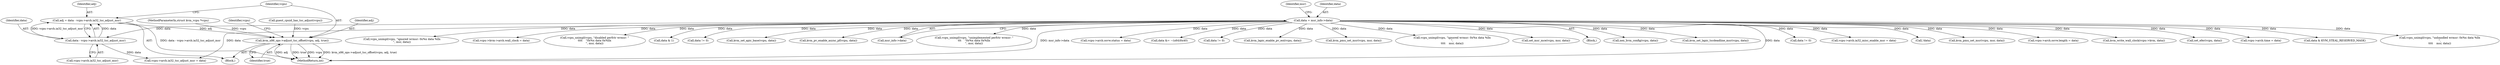 digraph "0_linux_0b79459b482e85cb7426aa7da683a9f2c97aeae1_2@integer" {
"1000248" [label="(Call,adj = data - vcpu->arch.ia32_tsc_adjust_msr)"];
"1000250" [label="(Call,data - vcpu->arch.ia32_tsc_adjust_msr)"];
"1000127" [label="(Call,data = msr_info->data)"];
"1000257" [label="(Call,kvm_x86_ops->adjust_tsc_offset(vcpu, adj, true))"];
"1000238" [label="(Call,guest_cpuid_has_tsc_adjust(vcpu))"];
"1000257" [label="(Call,kvm_x86_ops->adjust_tsc_offset(vcpu, adj, true))"];
"1000258" [label="(Identifier,vcpu)"];
"1000638" [label="(MethodReturn,int)"];
"1000180" [label="(Call,data != 0)"];
"1000251" [label="(Identifier,data)"];
"1000270" [label="(Call,vcpu->arch.ia32_misc_enable_msr = data)"];
"1000193" [label="(Call,!data)"];
"1000495" [label="(Call,kvm_pmu_set_msr(vcpu, msr, data))"];
"1000562" [label="(Call,vcpu->arch.osvw.length = data)"];
"1000289" [label="(Call,kvm_write_wall_clock(vcpu->kvm, data))"];
"1000127" [label="(Call,data = msr_info->data)"];
"1000144" [label="(Call,set_efer(vcpu, data))"];
"1000300" [label="(Call,vcpu->arch.time = data)"];
"1000384" [label="(Call,data & KVM_STEAL_RESERVED_MASK)"];
"1000250" [label="(Call,data - vcpu->arch.ia32_tsc_adjust_msr)"];
"1000621" [label="(Call,vcpu_unimpl(vcpu, \"unhandled wrmsr: 0x%x data %llx\n\",\n\t\t\t\t    msr, data))"];
"1000261" [label="(Call,vcpu->arch.ia32_tsc_adjust_msr = data)"];
"1000549" [label="(Call,vcpu_unimpl(vcpu, \"ignored wrmsr: 0x%x data %llx\n\", msr, data))"];
"1000248" [label="(Call,adj = data - vcpu->arch.ia32_tsc_adjust_msr)"];
"1000280" [label="(Call,vcpu->kvm->arch.wall_clock = data)"];
"1000505" [label="(Call,vcpu_unimpl(vcpu, \"disabled perfctr wrmsr: \"\n\t\t\t\t    \"0x%x data 0x%llx\n\", msr, data))"];
"1000312" [label="(Call,data & 1)"];
"1000464" [label="(Call,data != 0)"];
"1000221" [label="(Call,kvm_set_apic_base(vcpu, data))"];
"1000370" [label="(Call,kvm_pv_enable_async_pf(vcpu, data))"];
"1000129" [label="(Call,msr_info->data)"];
"1000477" [label="(Call,vcpu_unimpl(vcpu, \"unimplemented perfctr wrmsr: \"\n\t\t\t    \"0x%x data 0x%llx\n\", msr, data))"];
"1000579" [label="(Call,vcpu->arch.osvw.status = data)"];
"1000260" [label="(Identifier,true)"];
"1000148" [label="(Call,data &= ~(u64)0x40)"];
"1000502" [label="(Call,data != 0)"];
"1000259" [label="(Identifier,adj)"];
"1000113" [label="(MethodParameterIn,struct kvm_vcpu *vcpu)"];
"1000252" [label="(Call,vcpu->arch.ia32_tsc_adjust_msr)"];
"1000264" [label="(Identifier,vcpu)"];
"1000445" [label="(Call,kvm_lapic_enable_pv_eoi(vcpu, data))"];
"1000613" [label="(Call,kvm_pmu_set_msr(vcpu, msr, data))"];
"1000630" [label="(Call,vcpu_unimpl(vcpu, \"ignored wrmsr: 0x%x data %llx\n\",\n\t\t\t\t    msr, data))"];
"1000455" [label="(Call,set_msr_mce(vcpu, msr, data))"];
"1000115" [label="(Block,)"];
"1000133" [label="(Identifier,msr)"];
"1000128" [label="(Identifier,data)"];
"1000605" [label="(Call,xen_hvm_config(vcpu, data))"];
"1000249" [label="(Identifier,adj)"];
"1000246" [label="(Block,)"];
"1000232" [label="(Call,kvm_set_lapic_tscdeadline_msr(vcpu, data))"];
"1000248" -> "1000246"  [label="AST: "];
"1000248" -> "1000250"  [label="CFG: "];
"1000249" -> "1000248"  [label="AST: "];
"1000250" -> "1000248"  [label="AST: "];
"1000258" -> "1000248"  [label="CFG: "];
"1000248" -> "1000638"  [label="DDG: data - vcpu->arch.ia32_tsc_adjust_msr"];
"1000250" -> "1000248"  [label="DDG: data"];
"1000250" -> "1000248"  [label="DDG: vcpu->arch.ia32_tsc_adjust_msr"];
"1000248" -> "1000257"  [label="DDG: adj"];
"1000250" -> "1000252"  [label="CFG: "];
"1000251" -> "1000250"  [label="AST: "];
"1000252" -> "1000250"  [label="AST: "];
"1000127" -> "1000250"  [label="DDG: data"];
"1000250" -> "1000261"  [label="DDG: data"];
"1000127" -> "1000115"  [label="AST: "];
"1000127" -> "1000129"  [label="CFG: "];
"1000128" -> "1000127"  [label="AST: "];
"1000129" -> "1000127"  [label="AST: "];
"1000133" -> "1000127"  [label="CFG: "];
"1000127" -> "1000638"  [label="DDG: msr_info->data"];
"1000127" -> "1000638"  [label="DDG: data"];
"1000127" -> "1000144"  [label="DDG: data"];
"1000127" -> "1000148"  [label="DDG: data"];
"1000127" -> "1000180"  [label="DDG: data"];
"1000127" -> "1000193"  [label="DDG: data"];
"1000127" -> "1000221"  [label="DDG: data"];
"1000127" -> "1000232"  [label="DDG: data"];
"1000127" -> "1000261"  [label="DDG: data"];
"1000127" -> "1000270"  [label="DDG: data"];
"1000127" -> "1000280"  [label="DDG: data"];
"1000127" -> "1000289"  [label="DDG: data"];
"1000127" -> "1000300"  [label="DDG: data"];
"1000127" -> "1000312"  [label="DDG: data"];
"1000127" -> "1000370"  [label="DDG: data"];
"1000127" -> "1000384"  [label="DDG: data"];
"1000127" -> "1000445"  [label="DDG: data"];
"1000127" -> "1000455"  [label="DDG: data"];
"1000127" -> "1000464"  [label="DDG: data"];
"1000127" -> "1000477"  [label="DDG: data"];
"1000127" -> "1000495"  [label="DDG: data"];
"1000127" -> "1000502"  [label="DDG: data"];
"1000127" -> "1000505"  [label="DDG: data"];
"1000127" -> "1000549"  [label="DDG: data"];
"1000127" -> "1000562"  [label="DDG: data"];
"1000127" -> "1000579"  [label="DDG: data"];
"1000127" -> "1000605"  [label="DDG: data"];
"1000127" -> "1000613"  [label="DDG: data"];
"1000127" -> "1000621"  [label="DDG: data"];
"1000127" -> "1000630"  [label="DDG: data"];
"1000257" -> "1000246"  [label="AST: "];
"1000257" -> "1000260"  [label="CFG: "];
"1000258" -> "1000257"  [label="AST: "];
"1000259" -> "1000257"  [label="AST: "];
"1000260" -> "1000257"  [label="AST: "];
"1000264" -> "1000257"  [label="CFG: "];
"1000257" -> "1000638"  [label="DDG: adj"];
"1000257" -> "1000638"  [label="DDG: true"];
"1000257" -> "1000638"  [label="DDG: vcpu"];
"1000257" -> "1000638"  [label="DDG: kvm_x86_ops->adjust_tsc_offset(vcpu, adj, true)"];
"1000238" -> "1000257"  [label="DDG: vcpu"];
"1000113" -> "1000257"  [label="DDG: vcpu"];
}
